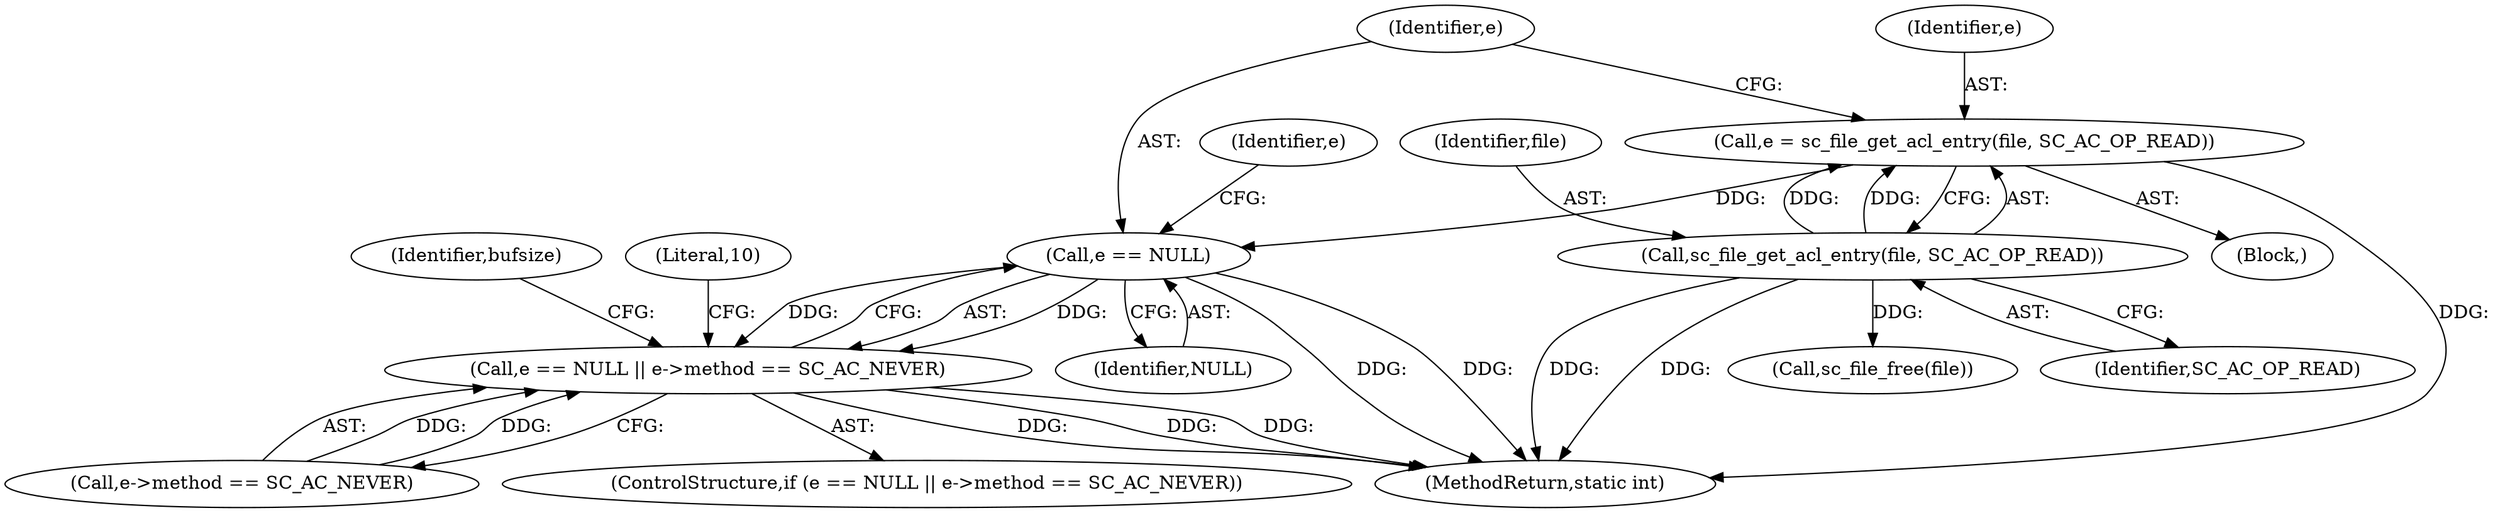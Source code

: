 digraph "0_OpenSC_360e95d45ac4123255a4c796db96337f332160ad#diff-d643a0fa169471dbf2912f4866dc49c5_8@pointer" {
"1000150" [label="(Call,e == NULL)"];
"1000143" [label="(Call,e = sc_file_get_acl_entry(file, SC_AC_OP_READ))"];
"1000145" [label="(Call,sc_file_get_acl_entry(file, SC_AC_OP_READ))"];
"1000149" [label="(Call,e == NULL || e->method == SC_AC_NEVER)"];
"1000165" [label="(Call,sc_file_free(file))"];
"1000150" [label="(Call,e == NULL)"];
"1000144" [label="(Identifier,e)"];
"1000147" [label="(Identifier,SC_AC_OP_READ)"];
"1000152" [label="(Identifier,NULL)"];
"1000102" [label="(Block,)"];
"1000151" [label="(Identifier,e)"];
"1000148" [label="(ControlStructure,if (e == NULL || e->method == SC_AC_NEVER))"];
"1000153" [label="(Call,e->method == SC_AC_NEVER)"];
"1000155" [label="(Identifier,e)"];
"1000146" [label="(Identifier,file)"];
"1000249" [label="(MethodReturn,static int)"];
"1000145" [label="(Call,sc_file_get_acl_entry(file, SC_AC_OP_READ))"];
"1000161" [label="(Identifier,bufsize)"];
"1000149" [label="(Call,e == NULL || e->method == SC_AC_NEVER)"];
"1000143" [label="(Call,e = sc_file_get_acl_entry(file, SC_AC_OP_READ))"];
"1000159" [label="(Literal,10)"];
"1000150" -> "1000149"  [label="AST: "];
"1000150" -> "1000152"  [label="CFG: "];
"1000151" -> "1000150"  [label="AST: "];
"1000152" -> "1000150"  [label="AST: "];
"1000155" -> "1000150"  [label="CFG: "];
"1000149" -> "1000150"  [label="CFG: "];
"1000150" -> "1000249"  [label="DDG: "];
"1000150" -> "1000249"  [label="DDG: "];
"1000150" -> "1000149"  [label="DDG: "];
"1000150" -> "1000149"  [label="DDG: "];
"1000143" -> "1000150"  [label="DDG: "];
"1000143" -> "1000102"  [label="AST: "];
"1000143" -> "1000145"  [label="CFG: "];
"1000144" -> "1000143"  [label="AST: "];
"1000145" -> "1000143"  [label="AST: "];
"1000151" -> "1000143"  [label="CFG: "];
"1000143" -> "1000249"  [label="DDG: "];
"1000145" -> "1000143"  [label="DDG: "];
"1000145" -> "1000143"  [label="DDG: "];
"1000145" -> "1000147"  [label="CFG: "];
"1000146" -> "1000145"  [label="AST: "];
"1000147" -> "1000145"  [label="AST: "];
"1000145" -> "1000249"  [label="DDG: "];
"1000145" -> "1000249"  [label="DDG: "];
"1000145" -> "1000165"  [label="DDG: "];
"1000149" -> "1000148"  [label="AST: "];
"1000149" -> "1000153"  [label="CFG: "];
"1000153" -> "1000149"  [label="AST: "];
"1000159" -> "1000149"  [label="CFG: "];
"1000161" -> "1000149"  [label="CFG: "];
"1000149" -> "1000249"  [label="DDG: "];
"1000149" -> "1000249"  [label="DDG: "];
"1000149" -> "1000249"  [label="DDG: "];
"1000153" -> "1000149"  [label="DDG: "];
"1000153" -> "1000149"  [label="DDG: "];
}
